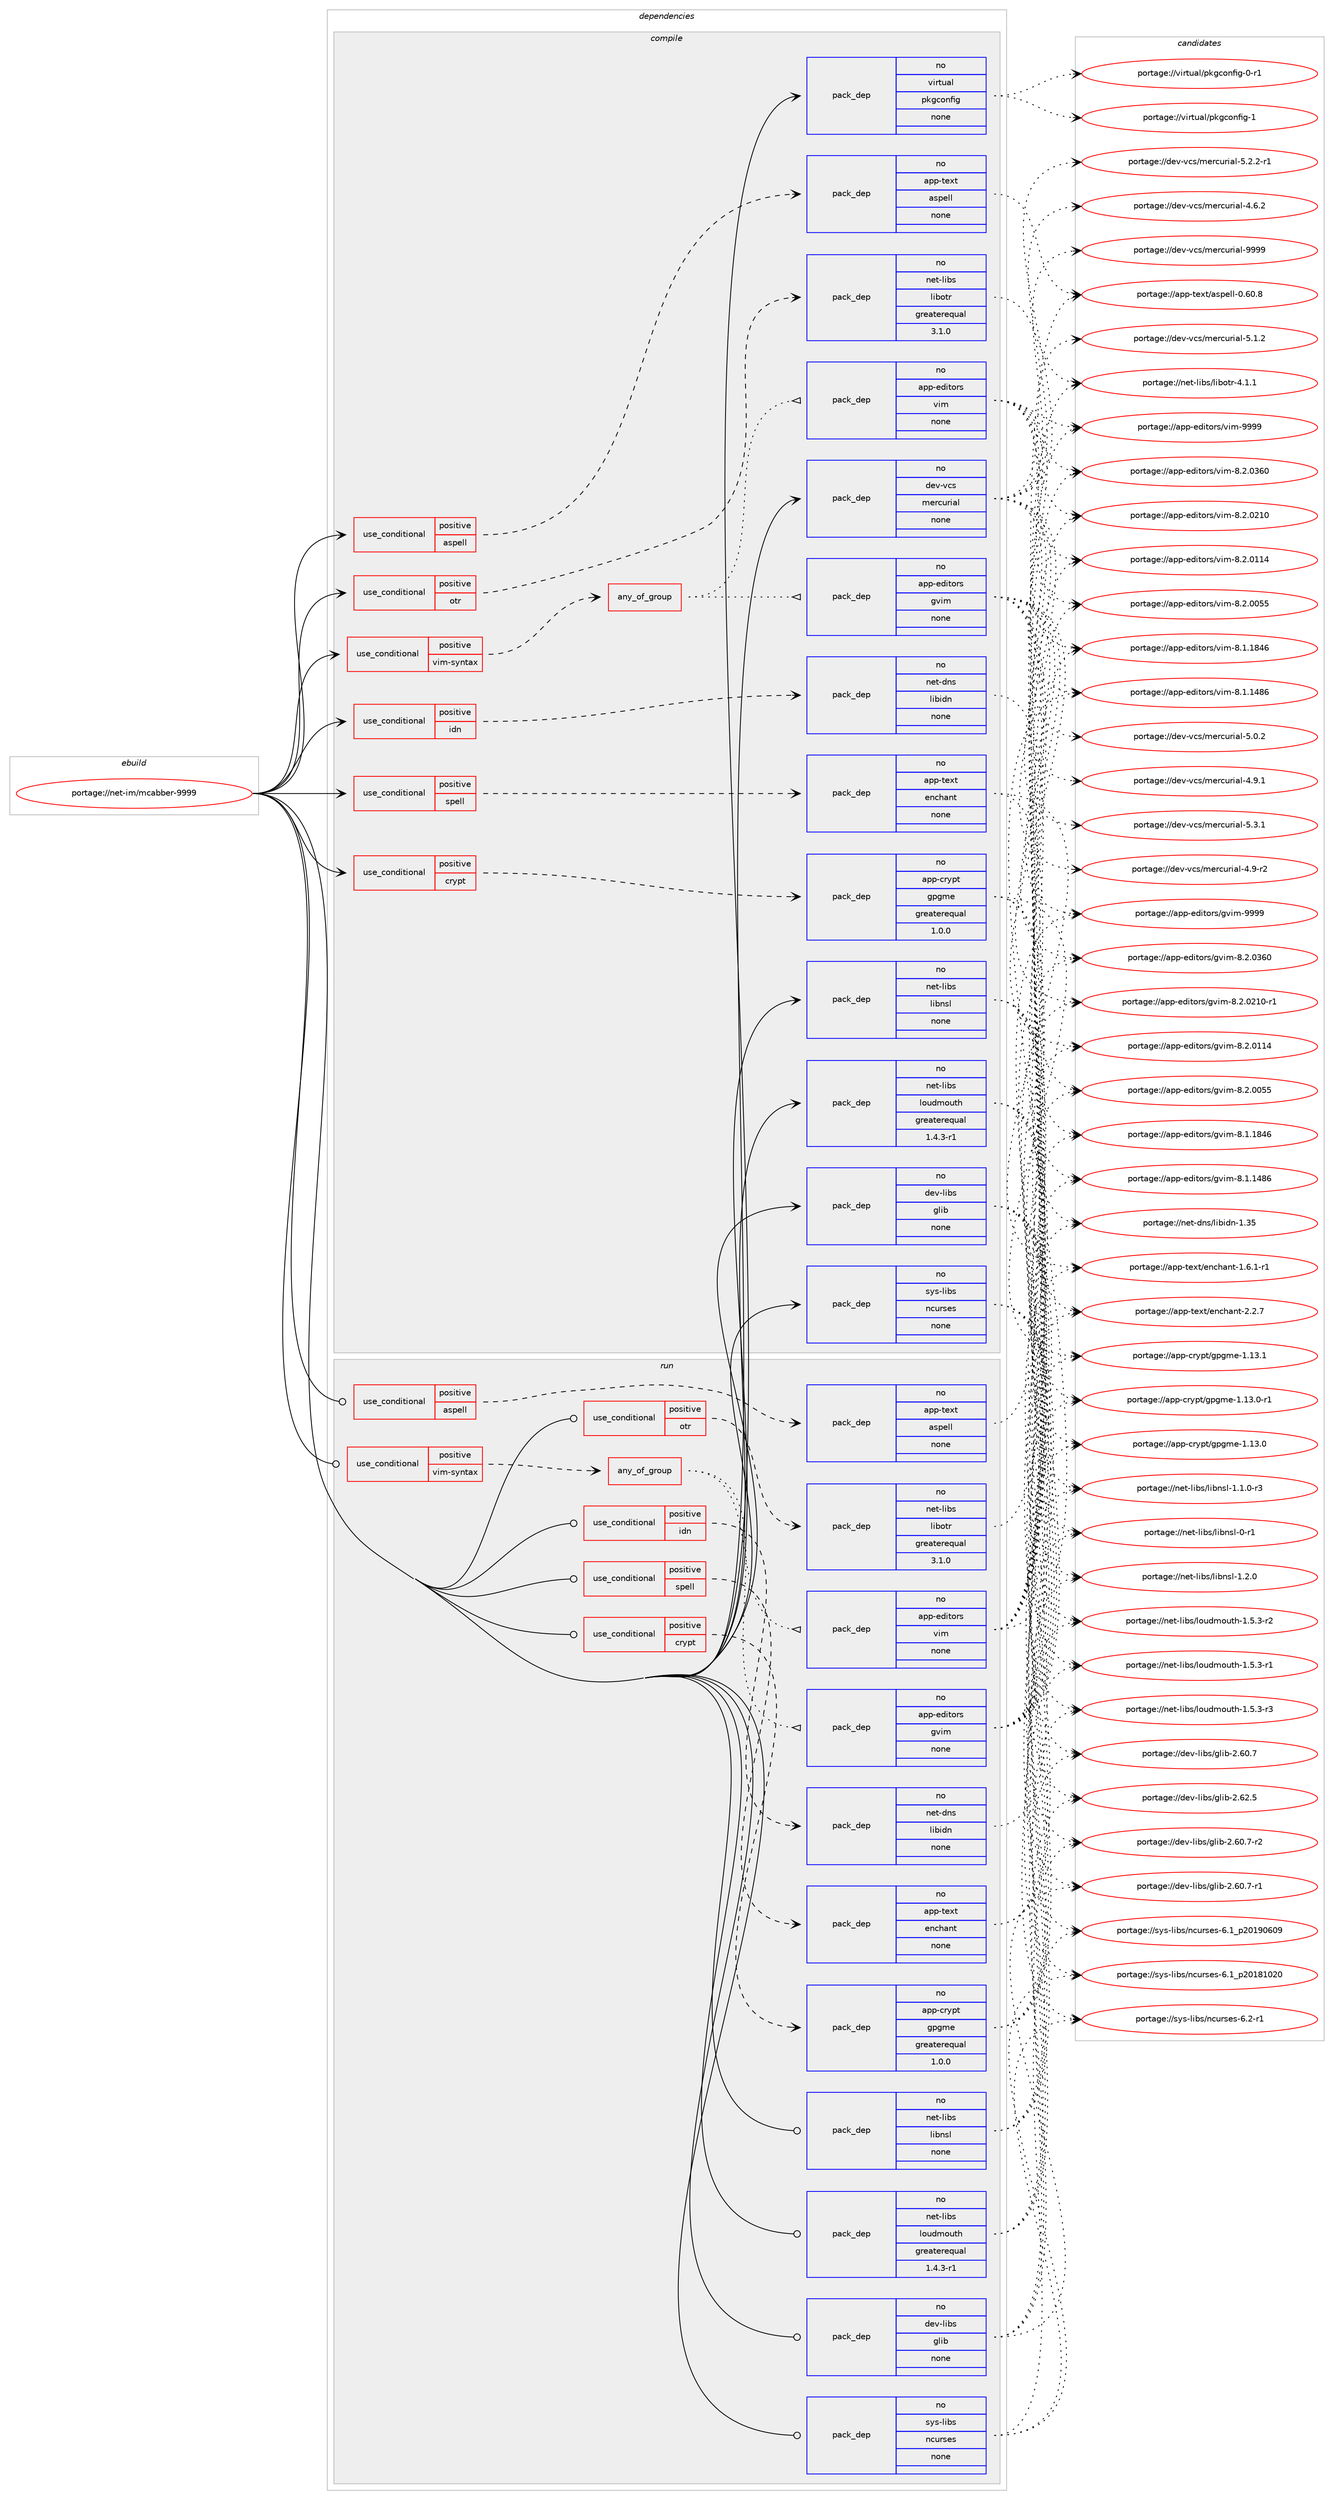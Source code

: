 digraph prolog {

# *************
# Graph options
# *************

newrank=true;
concentrate=true;
compound=true;
graph [rankdir=LR,fontname=Helvetica,fontsize=10,ranksep=1.5];#, ranksep=2.5, nodesep=0.2];
edge  [arrowhead=vee];
node  [fontname=Helvetica,fontsize=10];

# **********
# The ebuild
# **********

subgraph cluster_leftcol {
color=gray;
rank=same;
label=<<i>ebuild</i>>;
id [label="portage://net-im/mcabber-9999", color=red, width=4, href="../net-im/mcabber-9999.svg"];
}

# ****************
# The dependencies
# ****************

subgraph cluster_midcol {
color=gray;
label=<<i>dependencies</i>>;
subgraph cluster_compile {
fillcolor="#eeeeee";
style=filled;
label=<<i>compile</i>>;
subgraph cond4207 {
dependency24408 [label=<<TABLE BORDER="0" CELLBORDER="1" CELLSPACING="0" CELLPADDING="4"><TR><TD ROWSPAN="3" CELLPADDING="10">use_conditional</TD></TR><TR><TD>positive</TD></TR><TR><TD>aspell</TD></TR></TABLE>>, shape=none, color=red];
subgraph pack19820 {
dependency24409 [label=<<TABLE BORDER="0" CELLBORDER="1" CELLSPACING="0" CELLPADDING="4" WIDTH="220"><TR><TD ROWSPAN="6" CELLPADDING="30">pack_dep</TD></TR><TR><TD WIDTH="110">no</TD></TR><TR><TD>app-text</TD></TR><TR><TD>aspell</TD></TR><TR><TD>none</TD></TR><TR><TD></TD></TR></TABLE>>, shape=none, color=blue];
}
dependency24408:e -> dependency24409:w [weight=20,style="dashed",arrowhead="vee"];
}
id:e -> dependency24408:w [weight=20,style="solid",arrowhead="vee"];
subgraph cond4208 {
dependency24410 [label=<<TABLE BORDER="0" CELLBORDER="1" CELLSPACING="0" CELLPADDING="4"><TR><TD ROWSPAN="3" CELLPADDING="10">use_conditional</TD></TR><TR><TD>positive</TD></TR><TR><TD>crypt</TD></TR></TABLE>>, shape=none, color=red];
subgraph pack19821 {
dependency24411 [label=<<TABLE BORDER="0" CELLBORDER="1" CELLSPACING="0" CELLPADDING="4" WIDTH="220"><TR><TD ROWSPAN="6" CELLPADDING="30">pack_dep</TD></TR><TR><TD WIDTH="110">no</TD></TR><TR><TD>app-crypt</TD></TR><TR><TD>gpgme</TD></TR><TR><TD>greaterequal</TD></TR><TR><TD>1.0.0</TD></TR></TABLE>>, shape=none, color=blue];
}
dependency24410:e -> dependency24411:w [weight=20,style="dashed",arrowhead="vee"];
}
id:e -> dependency24410:w [weight=20,style="solid",arrowhead="vee"];
subgraph cond4209 {
dependency24412 [label=<<TABLE BORDER="0" CELLBORDER="1" CELLSPACING="0" CELLPADDING="4"><TR><TD ROWSPAN="3" CELLPADDING="10">use_conditional</TD></TR><TR><TD>positive</TD></TR><TR><TD>idn</TD></TR></TABLE>>, shape=none, color=red];
subgraph pack19822 {
dependency24413 [label=<<TABLE BORDER="0" CELLBORDER="1" CELLSPACING="0" CELLPADDING="4" WIDTH="220"><TR><TD ROWSPAN="6" CELLPADDING="30">pack_dep</TD></TR><TR><TD WIDTH="110">no</TD></TR><TR><TD>net-dns</TD></TR><TR><TD>libidn</TD></TR><TR><TD>none</TD></TR><TR><TD></TD></TR></TABLE>>, shape=none, color=blue];
}
dependency24412:e -> dependency24413:w [weight=20,style="dashed",arrowhead="vee"];
}
id:e -> dependency24412:w [weight=20,style="solid",arrowhead="vee"];
subgraph cond4210 {
dependency24414 [label=<<TABLE BORDER="0" CELLBORDER="1" CELLSPACING="0" CELLPADDING="4"><TR><TD ROWSPAN="3" CELLPADDING="10">use_conditional</TD></TR><TR><TD>positive</TD></TR><TR><TD>otr</TD></TR></TABLE>>, shape=none, color=red];
subgraph pack19823 {
dependency24415 [label=<<TABLE BORDER="0" CELLBORDER="1" CELLSPACING="0" CELLPADDING="4" WIDTH="220"><TR><TD ROWSPAN="6" CELLPADDING="30">pack_dep</TD></TR><TR><TD WIDTH="110">no</TD></TR><TR><TD>net-libs</TD></TR><TR><TD>libotr</TD></TR><TR><TD>greaterequal</TD></TR><TR><TD>3.1.0</TD></TR></TABLE>>, shape=none, color=blue];
}
dependency24414:e -> dependency24415:w [weight=20,style="dashed",arrowhead="vee"];
}
id:e -> dependency24414:w [weight=20,style="solid",arrowhead="vee"];
subgraph cond4211 {
dependency24416 [label=<<TABLE BORDER="0" CELLBORDER="1" CELLSPACING="0" CELLPADDING="4"><TR><TD ROWSPAN="3" CELLPADDING="10">use_conditional</TD></TR><TR><TD>positive</TD></TR><TR><TD>spell</TD></TR></TABLE>>, shape=none, color=red];
subgraph pack19824 {
dependency24417 [label=<<TABLE BORDER="0" CELLBORDER="1" CELLSPACING="0" CELLPADDING="4" WIDTH="220"><TR><TD ROWSPAN="6" CELLPADDING="30">pack_dep</TD></TR><TR><TD WIDTH="110">no</TD></TR><TR><TD>app-text</TD></TR><TR><TD>enchant</TD></TR><TR><TD>none</TD></TR><TR><TD></TD></TR></TABLE>>, shape=none, color=blue];
}
dependency24416:e -> dependency24417:w [weight=20,style="dashed",arrowhead="vee"];
}
id:e -> dependency24416:w [weight=20,style="solid",arrowhead="vee"];
subgraph cond4212 {
dependency24418 [label=<<TABLE BORDER="0" CELLBORDER="1" CELLSPACING="0" CELLPADDING="4"><TR><TD ROWSPAN="3" CELLPADDING="10">use_conditional</TD></TR><TR><TD>positive</TD></TR><TR><TD>vim-syntax</TD></TR></TABLE>>, shape=none, color=red];
subgraph any369 {
dependency24419 [label=<<TABLE BORDER="0" CELLBORDER="1" CELLSPACING="0" CELLPADDING="4"><TR><TD CELLPADDING="10">any_of_group</TD></TR></TABLE>>, shape=none, color=red];subgraph pack19825 {
dependency24420 [label=<<TABLE BORDER="0" CELLBORDER="1" CELLSPACING="0" CELLPADDING="4" WIDTH="220"><TR><TD ROWSPAN="6" CELLPADDING="30">pack_dep</TD></TR><TR><TD WIDTH="110">no</TD></TR><TR><TD>app-editors</TD></TR><TR><TD>vim</TD></TR><TR><TD>none</TD></TR><TR><TD></TD></TR></TABLE>>, shape=none, color=blue];
}
dependency24419:e -> dependency24420:w [weight=20,style="dotted",arrowhead="oinv"];
subgraph pack19826 {
dependency24421 [label=<<TABLE BORDER="0" CELLBORDER="1" CELLSPACING="0" CELLPADDING="4" WIDTH="220"><TR><TD ROWSPAN="6" CELLPADDING="30">pack_dep</TD></TR><TR><TD WIDTH="110">no</TD></TR><TR><TD>app-editors</TD></TR><TR><TD>gvim</TD></TR><TR><TD>none</TD></TR><TR><TD></TD></TR></TABLE>>, shape=none, color=blue];
}
dependency24419:e -> dependency24421:w [weight=20,style="dotted",arrowhead="oinv"];
}
dependency24418:e -> dependency24419:w [weight=20,style="dashed",arrowhead="vee"];
}
id:e -> dependency24418:w [weight=20,style="solid",arrowhead="vee"];
subgraph pack19827 {
dependency24422 [label=<<TABLE BORDER="0" CELLBORDER="1" CELLSPACING="0" CELLPADDING="4" WIDTH="220"><TR><TD ROWSPAN="6" CELLPADDING="30">pack_dep</TD></TR><TR><TD WIDTH="110">no</TD></TR><TR><TD>dev-libs</TD></TR><TR><TD>glib</TD></TR><TR><TD>none</TD></TR><TR><TD></TD></TR></TABLE>>, shape=none, color=blue];
}
id:e -> dependency24422:w [weight=20,style="solid",arrowhead="vee"];
subgraph pack19828 {
dependency24423 [label=<<TABLE BORDER="0" CELLBORDER="1" CELLSPACING="0" CELLPADDING="4" WIDTH="220"><TR><TD ROWSPAN="6" CELLPADDING="30">pack_dep</TD></TR><TR><TD WIDTH="110">no</TD></TR><TR><TD>dev-vcs</TD></TR><TR><TD>mercurial</TD></TR><TR><TD>none</TD></TR><TR><TD></TD></TR></TABLE>>, shape=none, color=blue];
}
id:e -> dependency24423:w [weight=20,style="solid",arrowhead="vee"];
subgraph pack19829 {
dependency24424 [label=<<TABLE BORDER="0" CELLBORDER="1" CELLSPACING="0" CELLPADDING="4" WIDTH="220"><TR><TD ROWSPAN="6" CELLPADDING="30">pack_dep</TD></TR><TR><TD WIDTH="110">no</TD></TR><TR><TD>net-libs</TD></TR><TR><TD>libnsl</TD></TR><TR><TD>none</TD></TR><TR><TD></TD></TR></TABLE>>, shape=none, color=blue];
}
id:e -> dependency24424:w [weight=20,style="solid",arrowhead="vee"];
subgraph pack19830 {
dependency24425 [label=<<TABLE BORDER="0" CELLBORDER="1" CELLSPACING="0" CELLPADDING="4" WIDTH="220"><TR><TD ROWSPAN="6" CELLPADDING="30">pack_dep</TD></TR><TR><TD WIDTH="110">no</TD></TR><TR><TD>net-libs</TD></TR><TR><TD>loudmouth</TD></TR><TR><TD>greaterequal</TD></TR><TR><TD>1.4.3-r1</TD></TR></TABLE>>, shape=none, color=blue];
}
id:e -> dependency24425:w [weight=20,style="solid",arrowhead="vee"];
subgraph pack19831 {
dependency24426 [label=<<TABLE BORDER="0" CELLBORDER="1" CELLSPACING="0" CELLPADDING="4" WIDTH="220"><TR><TD ROWSPAN="6" CELLPADDING="30">pack_dep</TD></TR><TR><TD WIDTH="110">no</TD></TR><TR><TD>sys-libs</TD></TR><TR><TD>ncurses</TD></TR><TR><TD>none</TD></TR><TR><TD></TD></TR></TABLE>>, shape=none, color=blue];
}
id:e -> dependency24426:w [weight=20,style="solid",arrowhead="vee"];
subgraph pack19832 {
dependency24427 [label=<<TABLE BORDER="0" CELLBORDER="1" CELLSPACING="0" CELLPADDING="4" WIDTH="220"><TR><TD ROWSPAN="6" CELLPADDING="30">pack_dep</TD></TR><TR><TD WIDTH="110">no</TD></TR><TR><TD>virtual</TD></TR><TR><TD>pkgconfig</TD></TR><TR><TD>none</TD></TR><TR><TD></TD></TR></TABLE>>, shape=none, color=blue];
}
id:e -> dependency24427:w [weight=20,style="solid",arrowhead="vee"];
}
subgraph cluster_compileandrun {
fillcolor="#eeeeee";
style=filled;
label=<<i>compile and run</i>>;
}
subgraph cluster_run {
fillcolor="#eeeeee";
style=filled;
label=<<i>run</i>>;
subgraph cond4213 {
dependency24428 [label=<<TABLE BORDER="0" CELLBORDER="1" CELLSPACING="0" CELLPADDING="4"><TR><TD ROWSPAN="3" CELLPADDING="10">use_conditional</TD></TR><TR><TD>positive</TD></TR><TR><TD>aspell</TD></TR></TABLE>>, shape=none, color=red];
subgraph pack19833 {
dependency24429 [label=<<TABLE BORDER="0" CELLBORDER="1" CELLSPACING="0" CELLPADDING="4" WIDTH="220"><TR><TD ROWSPAN="6" CELLPADDING="30">pack_dep</TD></TR><TR><TD WIDTH="110">no</TD></TR><TR><TD>app-text</TD></TR><TR><TD>aspell</TD></TR><TR><TD>none</TD></TR><TR><TD></TD></TR></TABLE>>, shape=none, color=blue];
}
dependency24428:e -> dependency24429:w [weight=20,style="dashed",arrowhead="vee"];
}
id:e -> dependency24428:w [weight=20,style="solid",arrowhead="odot"];
subgraph cond4214 {
dependency24430 [label=<<TABLE BORDER="0" CELLBORDER="1" CELLSPACING="0" CELLPADDING="4"><TR><TD ROWSPAN="3" CELLPADDING="10">use_conditional</TD></TR><TR><TD>positive</TD></TR><TR><TD>crypt</TD></TR></TABLE>>, shape=none, color=red];
subgraph pack19834 {
dependency24431 [label=<<TABLE BORDER="0" CELLBORDER="1" CELLSPACING="0" CELLPADDING="4" WIDTH="220"><TR><TD ROWSPAN="6" CELLPADDING="30">pack_dep</TD></TR><TR><TD WIDTH="110">no</TD></TR><TR><TD>app-crypt</TD></TR><TR><TD>gpgme</TD></TR><TR><TD>greaterequal</TD></TR><TR><TD>1.0.0</TD></TR></TABLE>>, shape=none, color=blue];
}
dependency24430:e -> dependency24431:w [weight=20,style="dashed",arrowhead="vee"];
}
id:e -> dependency24430:w [weight=20,style="solid",arrowhead="odot"];
subgraph cond4215 {
dependency24432 [label=<<TABLE BORDER="0" CELLBORDER="1" CELLSPACING="0" CELLPADDING="4"><TR><TD ROWSPAN="3" CELLPADDING="10">use_conditional</TD></TR><TR><TD>positive</TD></TR><TR><TD>idn</TD></TR></TABLE>>, shape=none, color=red];
subgraph pack19835 {
dependency24433 [label=<<TABLE BORDER="0" CELLBORDER="1" CELLSPACING="0" CELLPADDING="4" WIDTH="220"><TR><TD ROWSPAN="6" CELLPADDING="30">pack_dep</TD></TR><TR><TD WIDTH="110">no</TD></TR><TR><TD>net-dns</TD></TR><TR><TD>libidn</TD></TR><TR><TD>none</TD></TR><TR><TD></TD></TR></TABLE>>, shape=none, color=blue];
}
dependency24432:e -> dependency24433:w [weight=20,style="dashed",arrowhead="vee"];
}
id:e -> dependency24432:w [weight=20,style="solid",arrowhead="odot"];
subgraph cond4216 {
dependency24434 [label=<<TABLE BORDER="0" CELLBORDER="1" CELLSPACING="0" CELLPADDING="4"><TR><TD ROWSPAN="3" CELLPADDING="10">use_conditional</TD></TR><TR><TD>positive</TD></TR><TR><TD>otr</TD></TR></TABLE>>, shape=none, color=red];
subgraph pack19836 {
dependency24435 [label=<<TABLE BORDER="0" CELLBORDER="1" CELLSPACING="0" CELLPADDING="4" WIDTH="220"><TR><TD ROWSPAN="6" CELLPADDING="30">pack_dep</TD></TR><TR><TD WIDTH="110">no</TD></TR><TR><TD>net-libs</TD></TR><TR><TD>libotr</TD></TR><TR><TD>greaterequal</TD></TR><TR><TD>3.1.0</TD></TR></TABLE>>, shape=none, color=blue];
}
dependency24434:e -> dependency24435:w [weight=20,style="dashed",arrowhead="vee"];
}
id:e -> dependency24434:w [weight=20,style="solid",arrowhead="odot"];
subgraph cond4217 {
dependency24436 [label=<<TABLE BORDER="0" CELLBORDER="1" CELLSPACING="0" CELLPADDING="4"><TR><TD ROWSPAN="3" CELLPADDING="10">use_conditional</TD></TR><TR><TD>positive</TD></TR><TR><TD>spell</TD></TR></TABLE>>, shape=none, color=red];
subgraph pack19837 {
dependency24437 [label=<<TABLE BORDER="0" CELLBORDER="1" CELLSPACING="0" CELLPADDING="4" WIDTH="220"><TR><TD ROWSPAN="6" CELLPADDING="30">pack_dep</TD></TR><TR><TD WIDTH="110">no</TD></TR><TR><TD>app-text</TD></TR><TR><TD>enchant</TD></TR><TR><TD>none</TD></TR><TR><TD></TD></TR></TABLE>>, shape=none, color=blue];
}
dependency24436:e -> dependency24437:w [weight=20,style="dashed",arrowhead="vee"];
}
id:e -> dependency24436:w [weight=20,style="solid",arrowhead="odot"];
subgraph cond4218 {
dependency24438 [label=<<TABLE BORDER="0" CELLBORDER="1" CELLSPACING="0" CELLPADDING="4"><TR><TD ROWSPAN="3" CELLPADDING="10">use_conditional</TD></TR><TR><TD>positive</TD></TR><TR><TD>vim-syntax</TD></TR></TABLE>>, shape=none, color=red];
subgraph any370 {
dependency24439 [label=<<TABLE BORDER="0" CELLBORDER="1" CELLSPACING="0" CELLPADDING="4"><TR><TD CELLPADDING="10">any_of_group</TD></TR></TABLE>>, shape=none, color=red];subgraph pack19838 {
dependency24440 [label=<<TABLE BORDER="0" CELLBORDER="1" CELLSPACING="0" CELLPADDING="4" WIDTH="220"><TR><TD ROWSPAN="6" CELLPADDING="30">pack_dep</TD></TR><TR><TD WIDTH="110">no</TD></TR><TR><TD>app-editors</TD></TR><TR><TD>vim</TD></TR><TR><TD>none</TD></TR><TR><TD></TD></TR></TABLE>>, shape=none, color=blue];
}
dependency24439:e -> dependency24440:w [weight=20,style="dotted",arrowhead="oinv"];
subgraph pack19839 {
dependency24441 [label=<<TABLE BORDER="0" CELLBORDER="1" CELLSPACING="0" CELLPADDING="4" WIDTH="220"><TR><TD ROWSPAN="6" CELLPADDING="30">pack_dep</TD></TR><TR><TD WIDTH="110">no</TD></TR><TR><TD>app-editors</TD></TR><TR><TD>gvim</TD></TR><TR><TD>none</TD></TR><TR><TD></TD></TR></TABLE>>, shape=none, color=blue];
}
dependency24439:e -> dependency24441:w [weight=20,style="dotted",arrowhead="oinv"];
}
dependency24438:e -> dependency24439:w [weight=20,style="dashed",arrowhead="vee"];
}
id:e -> dependency24438:w [weight=20,style="solid",arrowhead="odot"];
subgraph pack19840 {
dependency24442 [label=<<TABLE BORDER="0" CELLBORDER="1" CELLSPACING="0" CELLPADDING="4" WIDTH="220"><TR><TD ROWSPAN="6" CELLPADDING="30">pack_dep</TD></TR><TR><TD WIDTH="110">no</TD></TR><TR><TD>dev-libs</TD></TR><TR><TD>glib</TD></TR><TR><TD>none</TD></TR><TR><TD></TD></TR></TABLE>>, shape=none, color=blue];
}
id:e -> dependency24442:w [weight=20,style="solid",arrowhead="odot"];
subgraph pack19841 {
dependency24443 [label=<<TABLE BORDER="0" CELLBORDER="1" CELLSPACING="0" CELLPADDING="4" WIDTH="220"><TR><TD ROWSPAN="6" CELLPADDING="30">pack_dep</TD></TR><TR><TD WIDTH="110">no</TD></TR><TR><TD>net-libs</TD></TR><TR><TD>libnsl</TD></TR><TR><TD>none</TD></TR><TR><TD></TD></TR></TABLE>>, shape=none, color=blue];
}
id:e -> dependency24443:w [weight=20,style="solid",arrowhead="odot"];
subgraph pack19842 {
dependency24444 [label=<<TABLE BORDER="0" CELLBORDER="1" CELLSPACING="0" CELLPADDING="4" WIDTH="220"><TR><TD ROWSPAN="6" CELLPADDING="30">pack_dep</TD></TR><TR><TD WIDTH="110">no</TD></TR><TR><TD>net-libs</TD></TR><TR><TD>loudmouth</TD></TR><TR><TD>greaterequal</TD></TR><TR><TD>1.4.3-r1</TD></TR></TABLE>>, shape=none, color=blue];
}
id:e -> dependency24444:w [weight=20,style="solid",arrowhead="odot"];
subgraph pack19843 {
dependency24445 [label=<<TABLE BORDER="0" CELLBORDER="1" CELLSPACING="0" CELLPADDING="4" WIDTH="220"><TR><TD ROWSPAN="6" CELLPADDING="30">pack_dep</TD></TR><TR><TD WIDTH="110">no</TD></TR><TR><TD>sys-libs</TD></TR><TR><TD>ncurses</TD></TR><TR><TD>none</TD></TR><TR><TD></TD></TR></TABLE>>, shape=none, color=blue];
}
id:e -> dependency24445:w [weight=20,style="solid",arrowhead="odot"];
}
}

# **************
# The candidates
# **************

subgraph cluster_choices {
rank=same;
color=gray;
label=<<i>candidates</i>>;

subgraph choice19820 {
color=black;
nodesep=1;
choice9711211245116101120116479711511210110810845484654484656 [label="portage://app-text/aspell-0.60.8", color=red, width=4,href="../app-text/aspell-0.60.8.svg"];
dependency24409:e -> choice9711211245116101120116479711511210110810845484654484656:w [style=dotted,weight="100"];
}
subgraph choice19821 {
color=black;
nodesep=1;
choice9711211245991141211121164710311210310910145494649514649 [label="portage://app-crypt/gpgme-1.13.1", color=red, width=4,href="../app-crypt/gpgme-1.13.1.svg"];
choice97112112459911412111211647103112103109101454946495146484511449 [label="portage://app-crypt/gpgme-1.13.0-r1", color=red, width=4,href="../app-crypt/gpgme-1.13.0-r1.svg"];
choice9711211245991141211121164710311210310910145494649514648 [label="portage://app-crypt/gpgme-1.13.0", color=red, width=4,href="../app-crypt/gpgme-1.13.0.svg"];
dependency24411:e -> choice9711211245991141211121164710311210310910145494649514649:w [style=dotted,weight="100"];
dependency24411:e -> choice97112112459911412111211647103112103109101454946495146484511449:w [style=dotted,weight="100"];
dependency24411:e -> choice9711211245991141211121164710311210310910145494649514648:w [style=dotted,weight="100"];
}
subgraph choice19822 {
color=black;
nodesep=1;
choice1101011164510011011547108105981051001104549465153 [label="portage://net-dns/libidn-1.35", color=red, width=4,href="../net-dns/libidn-1.35.svg"];
dependency24413:e -> choice1101011164510011011547108105981051001104549465153:w [style=dotted,weight="100"];
}
subgraph choice19823 {
color=black;
nodesep=1;
choice11010111645108105981154710810598111116114455246494649 [label="portage://net-libs/libotr-4.1.1", color=red, width=4,href="../net-libs/libotr-4.1.1.svg"];
dependency24415:e -> choice11010111645108105981154710810598111116114455246494649:w [style=dotted,weight="100"];
}
subgraph choice19824 {
color=black;
nodesep=1;
choice9711211245116101120116471011109910497110116455046504655 [label="portage://app-text/enchant-2.2.7", color=red, width=4,href="../app-text/enchant-2.2.7.svg"];
choice97112112451161011201164710111099104971101164549465446494511449 [label="portage://app-text/enchant-1.6.1-r1", color=red, width=4,href="../app-text/enchant-1.6.1-r1.svg"];
dependency24417:e -> choice9711211245116101120116471011109910497110116455046504655:w [style=dotted,weight="100"];
dependency24417:e -> choice97112112451161011201164710111099104971101164549465446494511449:w [style=dotted,weight="100"];
}
subgraph choice19825 {
color=black;
nodesep=1;
choice9711211245101100105116111114115471181051094557575757 [label="portage://app-editors/vim-9999", color=red, width=4,href="../app-editors/vim-9999.svg"];
choice971121124510110010511611111411547118105109455646504648515448 [label="portage://app-editors/vim-8.2.0360", color=red, width=4,href="../app-editors/vim-8.2.0360.svg"];
choice971121124510110010511611111411547118105109455646504648504948 [label="portage://app-editors/vim-8.2.0210", color=red, width=4,href="../app-editors/vim-8.2.0210.svg"];
choice971121124510110010511611111411547118105109455646504648494952 [label="portage://app-editors/vim-8.2.0114", color=red, width=4,href="../app-editors/vim-8.2.0114.svg"];
choice971121124510110010511611111411547118105109455646504648485353 [label="portage://app-editors/vim-8.2.0055", color=red, width=4,href="../app-editors/vim-8.2.0055.svg"];
choice971121124510110010511611111411547118105109455646494649565254 [label="portage://app-editors/vim-8.1.1846", color=red, width=4,href="../app-editors/vim-8.1.1846.svg"];
choice971121124510110010511611111411547118105109455646494649525654 [label="portage://app-editors/vim-8.1.1486", color=red, width=4,href="../app-editors/vim-8.1.1486.svg"];
dependency24420:e -> choice9711211245101100105116111114115471181051094557575757:w [style=dotted,weight="100"];
dependency24420:e -> choice971121124510110010511611111411547118105109455646504648515448:w [style=dotted,weight="100"];
dependency24420:e -> choice971121124510110010511611111411547118105109455646504648504948:w [style=dotted,weight="100"];
dependency24420:e -> choice971121124510110010511611111411547118105109455646504648494952:w [style=dotted,weight="100"];
dependency24420:e -> choice971121124510110010511611111411547118105109455646504648485353:w [style=dotted,weight="100"];
dependency24420:e -> choice971121124510110010511611111411547118105109455646494649565254:w [style=dotted,weight="100"];
dependency24420:e -> choice971121124510110010511611111411547118105109455646494649525654:w [style=dotted,weight="100"];
}
subgraph choice19826 {
color=black;
nodesep=1;
choice9711211245101100105116111114115471031181051094557575757 [label="portage://app-editors/gvim-9999", color=red, width=4,href="../app-editors/gvim-9999.svg"];
choice971121124510110010511611111411547103118105109455646504648515448 [label="portage://app-editors/gvim-8.2.0360", color=red, width=4,href="../app-editors/gvim-8.2.0360.svg"];
choice9711211245101100105116111114115471031181051094556465046485049484511449 [label="portage://app-editors/gvim-8.2.0210-r1", color=red, width=4,href="../app-editors/gvim-8.2.0210-r1.svg"];
choice971121124510110010511611111411547103118105109455646504648494952 [label="portage://app-editors/gvim-8.2.0114", color=red, width=4,href="../app-editors/gvim-8.2.0114.svg"];
choice971121124510110010511611111411547103118105109455646504648485353 [label="portage://app-editors/gvim-8.2.0055", color=red, width=4,href="../app-editors/gvim-8.2.0055.svg"];
choice971121124510110010511611111411547103118105109455646494649565254 [label="portage://app-editors/gvim-8.1.1846", color=red, width=4,href="../app-editors/gvim-8.1.1846.svg"];
choice971121124510110010511611111411547103118105109455646494649525654 [label="portage://app-editors/gvim-8.1.1486", color=red, width=4,href="../app-editors/gvim-8.1.1486.svg"];
dependency24421:e -> choice9711211245101100105116111114115471031181051094557575757:w [style=dotted,weight="100"];
dependency24421:e -> choice971121124510110010511611111411547103118105109455646504648515448:w [style=dotted,weight="100"];
dependency24421:e -> choice9711211245101100105116111114115471031181051094556465046485049484511449:w [style=dotted,weight="100"];
dependency24421:e -> choice971121124510110010511611111411547103118105109455646504648494952:w [style=dotted,weight="100"];
dependency24421:e -> choice971121124510110010511611111411547103118105109455646504648485353:w [style=dotted,weight="100"];
dependency24421:e -> choice971121124510110010511611111411547103118105109455646494649565254:w [style=dotted,weight="100"];
dependency24421:e -> choice971121124510110010511611111411547103118105109455646494649525654:w [style=dotted,weight="100"];
}
subgraph choice19827 {
color=black;
nodesep=1;
choice1001011184510810598115471031081059845504654504653 [label="portage://dev-libs/glib-2.62.5", color=red, width=4,href="../dev-libs/glib-2.62.5.svg"];
choice10010111845108105981154710310810598455046544846554511450 [label="portage://dev-libs/glib-2.60.7-r2", color=red, width=4,href="../dev-libs/glib-2.60.7-r2.svg"];
choice10010111845108105981154710310810598455046544846554511449 [label="portage://dev-libs/glib-2.60.7-r1", color=red, width=4,href="../dev-libs/glib-2.60.7-r1.svg"];
choice1001011184510810598115471031081059845504654484655 [label="portage://dev-libs/glib-2.60.7", color=red, width=4,href="../dev-libs/glib-2.60.7.svg"];
dependency24422:e -> choice1001011184510810598115471031081059845504654504653:w [style=dotted,weight="100"];
dependency24422:e -> choice10010111845108105981154710310810598455046544846554511450:w [style=dotted,weight="100"];
dependency24422:e -> choice10010111845108105981154710310810598455046544846554511449:w [style=dotted,weight="100"];
dependency24422:e -> choice1001011184510810598115471031081059845504654484655:w [style=dotted,weight="100"];
}
subgraph choice19828 {
color=black;
nodesep=1;
choice10010111845118991154710910111499117114105971084557575757 [label="portage://dev-vcs/mercurial-9999", color=red, width=4,href="../dev-vcs/mercurial-9999.svg"];
choice1001011184511899115471091011149911711410597108455346514649 [label="portage://dev-vcs/mercurial-5.3.1", color=red, width=4,href="../dev-vcs/mercurial-5.3.1.svg"];
choice10010111845118991154710910111499117114105971084553465046504511449 [label="portage://dev-vcs/mercurial-5.2.2-r1", color=red, width=4,href="../dev-vcs/mercurial-5.2.2-r1.svg"];
choice1001011184511899115471091011149911711410597108455346494650 [label="portage://dev-vcs/mercurial-5.1.2", color=red, width=4,href="../dev-vcs/mercurial-5.1.2.svg"];
choice1001011184511899115471091011149911711410597108455346484650 [label="portage://dev-vcs/mercurial-5.0.2", color=red, width=4,href="../dev-vcs/mercurial-5.0.2.svg"];
choice1001011184511899115471091011149911711410597108455246574649 [label="portage://dev-vcs/mercurial-4.9.1", color=red, width=4,href="../dev-vcs/mercurial-4.9.1.svg"];
choice1001011184511899115471091011149911711410597108455246574511450 [label="portage://dev-vcs/mercurial-4.9-r2", color=red, width=4,href="../dev-vcs/mercurial-4.9-r2.svg"];
choice1001011184511899115471091011149911711410597108455246544650 [label="portage://dev-vcs/mercurial-4.6.2", color=red, width=4,href="../dev-vcs/mercurial-4.6.2.svg"];
dependency24423:e -> choice10010111845118991154710910111499117114105971084557575757:w [style=dotted,weight="100"];
dependency24423:e -> choice1001011184511899115471091011149911711410597108455346514649:w [style=dotted,weight="100"];
dependency24423:e -> choice10010111845118991154710910111499117114105971084553465046504511449:w [style=dotted,weight="100"];
dependency24423:e -> choice1001011184511899115471091011149911711410597108455346494650:w [style=dotted,weight="100"];
dependency24423:e -> choice1001011184511899115471091011149911711410597108455346484650:w [style=dotted,weight="100"];
dependency24423:e -> choice1001011184511899115471091011149911711410597108455246574649:w [style=dotted,weight="100"];
dependency24423:e -> choice1001011184511899115471091011149911711410597108455246574511450:w [style=dotted,weight="100"];
dependency24423:e -> choice1001011184511899115471091011149911711410597108455246544650:w [style=dotted,weight="100"];
}
subgraph choice19829 {
color=black;
nodesep=1;
choice11010111645108105981154710810598110115108454946504648 [label="portage://net-libs/libnsl-1.2.0", color=red, width=4,href="../net-libs/libnsl-1.2.0.svg"];
choice110101116451081059811547108105981101151084549464946484511451 [label="portage://net-libs/libnsl-1.1.0-r3", color=red, width=4,href="../net-libs/libnsl-1.1.0-r3.svg"];
choice1101011164510810598115471081059811011510845484511449 [label="portage://net-libs/libnsl-0-r1", color=red, width=4,href="../net-libs/libnsl-0-r1.svg"];
dependency24424:e -> choice11010111645108105981154710810598110115108454946504648:w [style=dotted,weight="100"];
dependency24424:e -> choice110101116451081059811547108105981101151084549464946484511451:w [style=dotted,weight="100"];
dependency24424:e -> choice1101011164510810598115471081059811011510845484511449:w [style=dotted,weight="100"];
}
subgraph choice19830 {
color=black;
nodesep=1;
choice1101011164510810598115471081111171001091111171161044549465346514511451 [label="portage://net-libs/loudmouth-1.5.3-r3", color=red, width=4,href="../net-libs/loudmouth-1.5.3-r3.svg"];
choice1101011164510810598115471081111171001091111171161044549465346514511450 [label="portage://net-libs/loudmouth-1.5.3-r2", color=red, width=4,href="../net-libs/loudmouth-1.5.3-r2.svg"];
choice1101011164510810598115471081111171001091111171161044549465346514511449 [label="portage://net-libs/loudmouth-1.5.3-r1", color=red, width=4,href="../net-libs/loudmouth-1.5.3-r1.svg"];
dependency24425:e -> choice1101011164510810598115471081111171001091111171161044549465346514511451:w [style=dotted,weight="100"];
dependency24425:e -> choice1101011164510810598115471081111171001091111171161044549465346514511450:w [style=dotted,weight="100"];
dependency24425:e -> choice1101011164510810598115471081111171001091111171161044549465346514511449:w [style=dotted,weight="100"];
}
subgraph choice19831 {
color=black;
nodesep=1;
choice11512111545108105981154711099117114115101115455446504511449 [label="portage://sys-libs/ncurses-6.2-r1", color=red, width=4,href="../sys-libs/ncurses-6.2-r1.svg"];
choice1151211154510810598115471109911711411510111545544649951125048495748544857 [label="portage://sys-libs/ncurses-6.1_p20190609", color=red, width=4,href="../sys-libs/ncurses-6.1_p20190609.svg"];
choice1151211154510810598115471109911711411510111545544649951125048495649485048 [label="portage://sys-libs/ncurses-6.1_p20181020", color=red, width=4,href="../sys-libs/ncurses-6.1_p20181020.svg"];
dependency24426:e -> choice11512111545108105981154711099117114115101115455446504511449:w [style=dotted,weight="100"];
dependency24426:e -> choice1151211154510810598115471109911711411510111545544649951125048495748544857:w [style=dotted,weight="100"];
dependency24426:e -> choice1151211154510810598115471109911711411510111545544649951125048495649485048:w [style=dotted,weight="100"];
}
subgraph choice19832 {
color=black;
nodesep=1;
choice1181051141161179710847112107103991111101021051034549 [label="portage://virtual/pkgconfig-1", color=red, width=4,href="../virtual/pkgconfig-1.svg"];
choice11810511411611797108471121071039911111010210510345484511449 [label="portage://virtual/pkgconfig-0-r1", color=red, width=4,href="../virtual/pkgconfig-0-r1.svg"];
dependency24427:e -> choice1181051141161179710847112107103991111101021051034549:w [style=dotted,weight="100"];
dependency24427:e -> choice11810511411611797108471121071039911111010210510345484511449:w [style=dotted,weight="100"];
}
subgraph choice19833 {
color=black;
nodesep=1;
choice9711211245116101120116479711511210110810845484654484656 [label="portage://app-text/aspell-0.60.8", color=red, width=4,href="../app-text/aspell-0.60.8.svg"];
dependency24429:e -> choice9711211245116101120116479711511210110810845484654484656:w [style=dotted,weight="100"];
}
subgraph choice19834 {
color=black;
nodesep=1;
choice9711211245991141211121164710311210310910145494649514649 [label="portage://app-crypt/gpgme-1.13.1", color=red, width=4,href="../app-crypt/gpgme-1.13.1.svg"];
choice97112112459911412111211647103112103109101454946495146484511449 [label="portage://app-crypt/gpgme-1.13.0-r1", color=red, width=4,href="../app-crypt/gpgme-1.13.0-r1.svg"];
choice9711211245991141211121164710311210310910145494649514648 [label="portage://app-crypt/gpgme-1.13.0", color=red, width=4,href="../app-crypt/gpgme-1.13.0.svg"];
dependency24431:e -> choice9711211245991141211121164710311210310910145494649514649:w [style=dotted,weight="100"];
dependency24431:e -> choice97112112459911412111211647103112103109101454946495146484511449:w [style=dotted,weight="100"];
dependency24431:e -> choice9711211245991141211121164710311210310910145494649514648:w [style=dotted,weight="100"];
}
subgraph choice19835 {
color=black;
nodesep=1;
choice1101011164510011011547108105981051001104549465153 [label="portage://net-dns/libidn-1.35", color=red, width=4,href="../net-dns/libidn-1.35.svg"];
dependency24433:e -> choice1101011164510011011547108105981051001104549465153:w [style=dotted,weight="100"];
}
subgraph choice19836 {
color=black;
nodesep=1;
choice11010111645108105981154710810598111116114455246494649 [label="portage://net-libs/libotr-4.1.1", color=red, width=4,href="../net-libs/libotr-4.1.1.svg"];
dependency24435:e -> choice11010111645108105981154710810598111116114455246494649:w [style=dotted,weight="100"];
}
subgraph choice19837 {
color=black;
nodesep=1;
choice9711211245116101120116471011109910497110116455046504655 [label="portage://app-text/enchant-2.2.7", color=red, width=4,href="../app-text/enchant-2.2.7.svg"];
choice97112112451161011201164710111099104971101164549465446494511449 [label="portage://app-text/enchant-1.6.1-r1", color=red, width=4,href="../app-text/enchant-1.6.1-r1.svg"];
dependency24437:e -> choice9711211245116101120116471011109910497110116455046504655:w [style=dotted,weight="100"];
dependency24437:e -> choice97112112451161011201164710111099104971101164549465446494511449:w [style=dotted,weight="100"];
}
subgraph choice19838 {
color=black;
nodesep=1;
choice9711211245101100105116111114115471181051094557575757 [label="portage://app-editors/vim-9999", color=red, width=4,href="../app-editors/vim-9999.svg"];
choice971121124510110010511611111411547118105109455646504648515448 [label="portage://app-editors/vim-8.2.0360", color=red, width=4,href="../app-editors/vim-8.2.0360.svg"];
choice971121124510110010511611111411547118105109455646504648504948 [label="portage://app-editors/vim-8.2.0210", color=red, width=4,href="../app-editors/vim-8.2.0210.svg"];
choice971121124510110010511611111411547118105109455646504648494952 [label="portage://app-editors/vim-8.2.0114", color=red, width=4,href="../app-editors/vim-8.2.0114.svg"];
choice971121124510110010511611111411547118105109455646504648485353 [label="portage://app-editors/vim-8.2.0055", color=red, width=4,href="../app-editors/vim-8.2.0055.svg"];
choice971121124510110010511611111411547118105109455646494649565254 [label="portage://app-editors/vim-8.1.1846", color=red, width=4,href="../app-editors/vim-8.1.1846.svg"];
choice971121124510110010511611111411547118105109455646494649525654 [label="portage://app-editors/vim-8.1.1486", color=red, width=4,href="../app-editors/vim-8.1.1486.svg"];
dependency24440:e -> choice9711211245101100105116111114115471181051094557575757:w [style=dotted,weight="100"];
dependency24440:e -> choice971121124510110010511611111411547118105109455646504648515448:w [style=dotted,weight="100"];
dependency24440:e -> choice971121124510110010511611111411547118105109455646504648504948:w [style=dotted,weight="100"];
dependency24440:e -> choice971121124510110010511611111411547118105109455646504648494952:w [style=dotted,weight="100"];
dependency24440:e -> choice971121124510110010511611111411547118105109455646504648485353:w [style=dotted,weight="100"];
dependency24440:e -> choice971121124510110010511611111411547118105109455646494649565254:w [style=dotted,weight="100"];
dependency24440:e -> choice971121124510110010511611111411547118105109455646494649525654:w [style=dotted,weight="100"];
}
subgraph choice19839 {
color=black;
nodesep=1;
choice9711211245101100105116111114115471031181051094557575757 [label="portage://app-editors/gvim-9999", color=red, width=4,href="../app-editors/gvim-9999.svg"];
choice971121124510110010511611111411547103118105109455646504648515448 [label="portage://app-editors/gvim-8.2.0360", color=red, width=4,href="../app-editors/gvim-8.2.0360.svg"];
choice9711211245101100105116111114115471031181051094556465046485049484511449 [label="portage://app-editors/gvim-8.2.0210-r1", color=red, width=4,href="../app-editors/gvim-8.2.0210-r1.svg"];
choice971121124510110010511611111411547103118105109455646504648494952 [label="portage://app-editors/gvim-8.2.0114", color=red, width=4,href="../app-editors/gvim-8.2.0114.svg"];
choice971121124510110010511611111411547103118105109455646504648485353 [label="portage://app-editors/gvim-8.2.0055", color=red, width=4,href="../app-editors/gvim-8.2.0055.svg"];
choice971121124510110010511611111411547103118105109455646494649565254 [label="portage://app-editors/gvim-8.1.1846", color=red, width=4,href="../app-editors/gvim-8.1.1846.svg"];
choice971121124510110010511611111411547103118105109455646494649525654 [label="portage://app-editors/gvim-8.1.1486", color=red, width=4,href="../app-editors/gvim-8.1.1486.svg"];
dependency24441:e -> choice9711211245101100105116111114115471031181051094557575757:w [style=dotted,weight="100"];
dependency24441:e -> choice971121124510110010511611111411547103118105109455646504648515448:w [style=dotted,weight="100"];
dependency24441:e -> choice9711211245101100105116111114115471031181051094556465046485049484511449:w [style=dotted,weight="100"];
dependency24441:e -> choice971121124510110010511611111411547103118105109455646504648494952:w [style=dotted,weight="100"];
dependency24441:e -> choice971121124510110010511611111411547103118105109455646504648485353:w [style=dotted,weight="100"];
dependency24441:e -> choice971121124510110010511611111411547103118105109455646494649565254:w [style=dotted,weight="100"];
dependency24441:e -> choice971121124510110010511611111411547103118105109455646494649525654:w [style=dotted,weight="100"];
}
subgraph choice19840 {
color=black;
nodesep=1;
choice1001011184510810598115471031081059845504654504653 [label="portage://dev-libs/glib-2.62.5", color=red, width=4,href="../dev-libs/glib-2.62.5.svg"];
choice10010111845108105981154710310810598455046544846554511450 [label="portage://dev-libs/glib-2.60.7-r2", color=red, width=4,href="../dev-libs/glib-2.60.7-r2.svg"];
choice10010111845108105981154710310810598455046544846554511449 [label="portage://dev-libs/glib-2.60.7-r1", color=red, width=4,href="../dev-libs/glib-2.60.7-r1.svg"];
choice1001011184510810598115471031081059845504654484655 [label="portage://dev-libs/glib-2.60.7", color=red, width=4,href="../dev-libs/glib-2.60.7.svg"];
dependency24442:e -> choice1001011184510810598115471031081059845504654504653:w [style=dotted,weight="100"];
dependency24442:e -> choice10010111845108105981154710310810598455046544846554511450:w [style=dotted,weight="100"];
dependency24442:e -> choice10010111845108105981154710310810598455046544846554511449:w [style=dotted,weight="100"];
dependency24442:e -> choice1001011184510810598115471031081059845504654484655:w [style=dotted,weight="100"];
}
subgraph choice19841 {
color=black;
nodesep=1;
choice11010111645108105981154710810598110115108454946504648 [label="portage://net-libs/libnsl-1.2.0", color=red, width=4,href="../net-libs/libnsl-1.2.0.svg"];
choice110101116451081059811547108105981101151084549464946484511451 [label="portage://net-libs/libnsl-1.1.0-r3", color=red, width=4,href="../net-libs/libnsl-1.1.0-r3.svg"];
choice1101011164510810598115471081059811011510845484511449 [label="portage://net-libs/libnsl-0-r1", color=red, width=4,href="../net-libs/libnsl-0-r1.svg"];
dependency24443:e -> choice11010111645108105981154710810598110115108454946504648:w [style=dotted,weight="100"];
dependency24443:e -> choice110101116451081059811547108105981101151084549464946484511451:w [style=dotted,weight="100"];
dependency24443:e -> choice1101011164510810598115471081059811011510845484511449:w [style=dotted,weight="100"];
}
subgraph choice19842 {
color=black;
nodesep=1;
choice1101011164510810598115471081111171001091111171161044549465346514511451 [label="portage://net-libs/loudmouth-1.5.3-r3", color=red, width=4,href="../net-libs/loudmouth-1.5.3-r3.svg"];
choice1101011164510810598115471081111171001091111171161044549465346514511450 [label="portage://net-libs/loudmouth-1.5.3-r2", color=red, width=4,href="../net-libs/loudmouth-1.5.3-r2.svg"];
choice1101011164510810598115471081111171001091111171161044549465346514511449 [label="portage://net-libs/loudmouth-1.5.3-r1", color=red, width=4,href="../net-libs/loudmouth-1.5.3-r1.svg"];
dependency24444:e -> choice1101011164510810598115471081111171001091111171161044549465346514511451:w [style=dotted,weight="100"];
dependency24444:e -> choice1101011164510810598115471081111171001091111171161044549465346514511450:w [style=dotted,weight="100"];
dependency24444:e -> choice1101011164510810598115471081111171001091111171161044549465346514511449:w [style=dotted,weight="100"];
}
subgraph choice19843 {
color=black;
nodesep=1;
choice11512111545108105981154711099117114115101115455446504511449 [label="portage://sys-libs/ncurses-6.2-r1", color=red, width=4,href="../sys-libs/ncurses-6.2-r1.svg"];
choice1151211154510810598115471109911711411510111545544649951125048495748544857 [label="portage://sys-libs/ncurses-6.1_p20190609", color=red, width=4,href="../sys-libs/ncurses-6.1_p20190609.svg"];
choice1151211154510810598115471109911711411510111545544649951125048495649485048 [label="portage://sys-libs/ncurses-6.1_p20181020", color=red, width=4,href="../sys-libs/ncurses-6.1_p20181020.svg"];
dependency24445:e -> choice11512111545108105981154711099117114115101115455446504511449:w [style=dotted,weight="100"];
dependency24445:e -> choice1151211154510810598115471109911711411510111545544649951125048495748544857:w [style=dotted,weight="100"];
dependency24445:e -> choice1151211154510810598115471109911711411510111545544649951125048495649485048:w [style=dotted,weight="100"];
}
}

}
